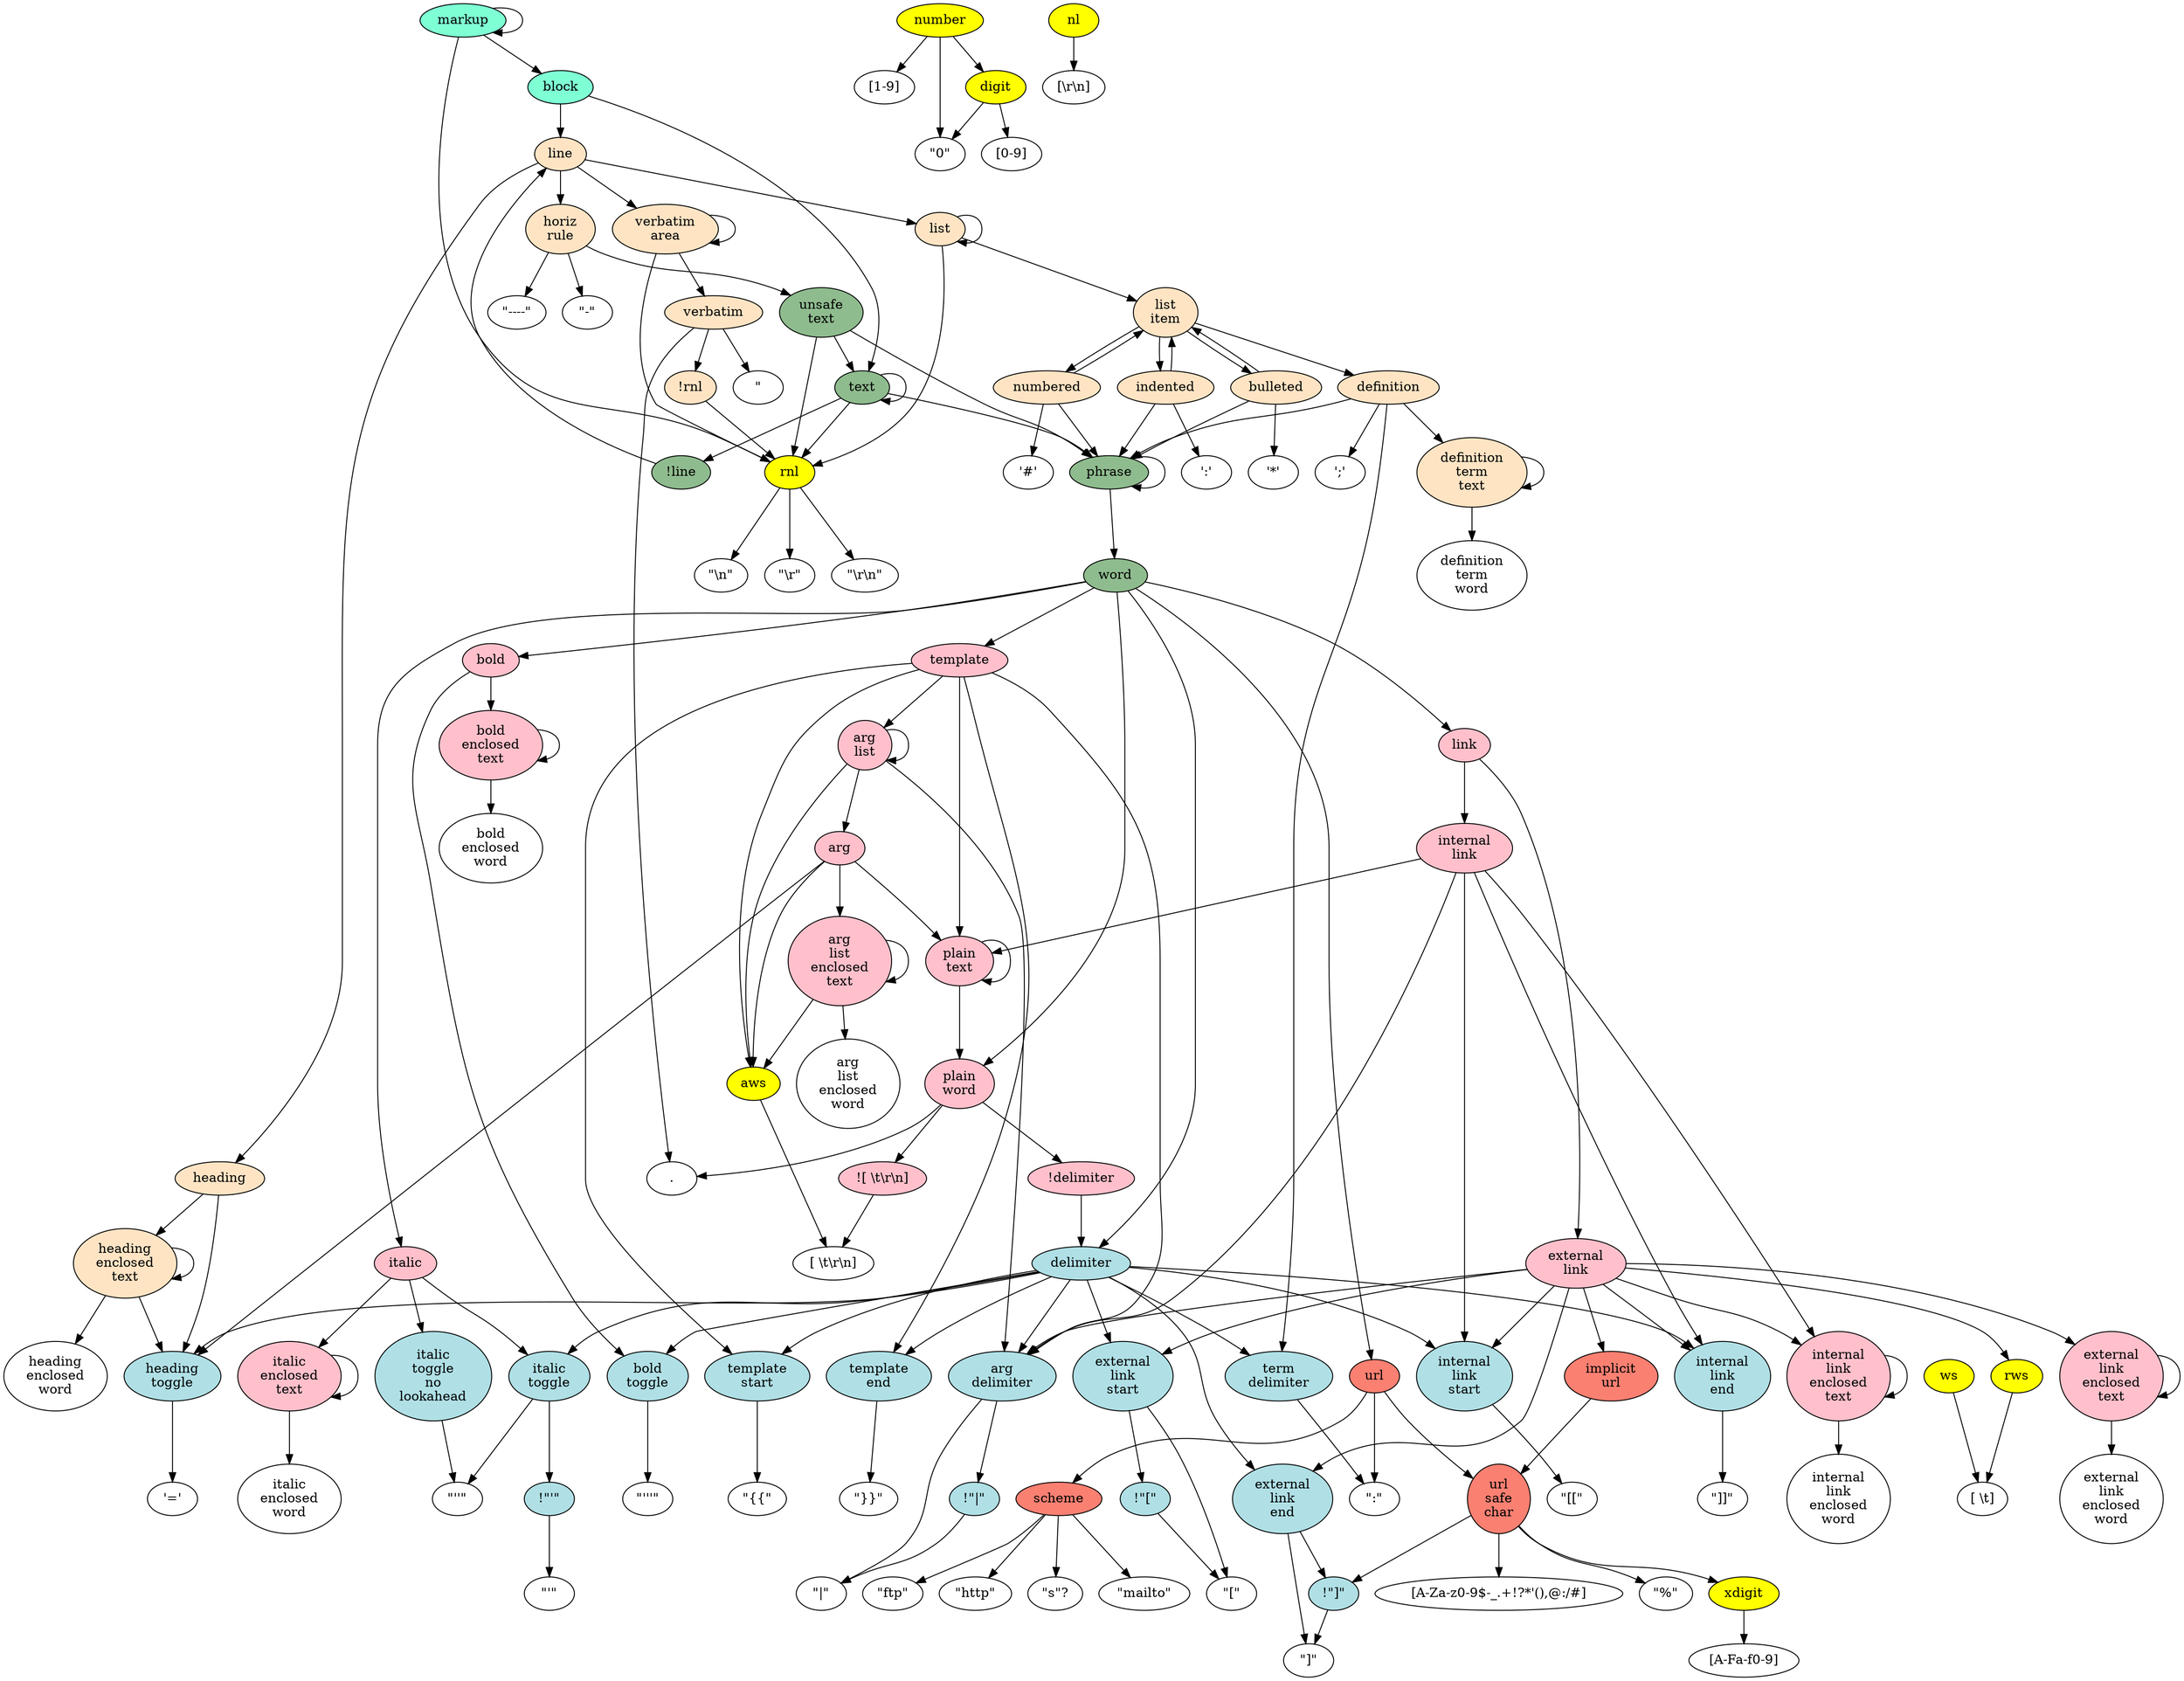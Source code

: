 digraph language {
"markup" [style = filled, fillcolor = aquamarine];
"markup" -> "block";
"markup" -> "rnl";
"markup" -> "markup";
"block" [style = filled, fillcolor = aquamarine];
"block" -> "line";
"block" -> "text";
"line" [style = filled, fillcolor = bisque];
"line" -> "heading";
"line" -> "list";
"line" -> "verbatim\narea";
"line" -> "horiz\nrule";
"heading" [style = filled, fillcolor = bisque];
"heading" -> "heading\ntoggle";
"heading" -> "heading\nenclosed\ntext";
"heading\nenclosed\ntext" [style = filled, fillcolor = bisque];
"heading\nenclosed\ntext" -> "heading\ntoggle";
"heading\nenclosed\ntext" -> "heading\nenclosed\ntext";
"heading\nenclosed\ntext" -> "heading\nenclosed\nword";
"list" [style = filled, fillcolor = bisque];
"list" -> "list\nitem";
"list" -> "rnl";
"list" -> "list";
"list\nitem" [style = filled, fillcolor = bisque];
"list\nitem" -> "bulleted";
"list\nitem" -> "numbered";
"list\nitem" -> "indented";
"list\nitem" -> "definition";
"bulleted" [style = filled, fillcolor = bisque];
"bulleted" -> "'*'";
"bulleted" -> "list\nitem";
"bulleted" -> "phrase";
"numbered" [style = filled, fillcolor = bisque];
"numbered" -> "'#'";
"numbered" -> "list\nitem";
"numbered" -> "phrase";
"indented" [style = filled, fillcolor = bisque];
"indented" -> "':'";
"indented" -> "list\nitem";
"indented" -> "phrase";
"definition" [style = filled, fillcolor = bisque];
"definition" -> "';'";
"definition" -> "definition\nterm\ntext";
"definition" -> "term\ndelimiter";
"definition" -> "phrase";
"definition\nterm\ntext" [style = filled, fillcolor = bisque];
"definition\nterm\ntext" -> "definition\nterm\nword";
"definition\nterm\ntext" -> "definition\nterm\ntext";
"verbatim\narea" [style = filled, fillcolor = bisque];
"verbatim\narea" -> "verbatim";
"verbatim\narea" -> "rnl";
"verbatim\narea" -> "verbatim\narea";
"verbatim" [style = filled, fillcolor = bisque];
"verbatim" -> "\"";
"verbatim" -> "!rnl";
"!rnl" [style = filled, fillcolor = bisque];
"!rnl" -> "rnl";
"verbatim" -> ".";
"horiz\nrule" [style = filled, fillcolor = bisque];
"horiz\nrule" -> "\"----\"";
"horiz\nrule" -> "\"-\"";
"horiz\nrule" -> "unsafe\ntext";
"text" [style = filled, fillcolor = darkseagreen];
"text" -> "!line";
"!line" [style = filled, fillcolor = darkseagreen];
"!line" -> "line";
"text" -> "phrase";
"text" -> "rnl";
"text" -> "text";
"unsafe\ntext" [style = filled, fillcolor = darkseagreen];
"unsafe\ntext" -> "phrase";
"unsafe\ntext" -> "rnl";
"unsafe\ntext" -> "text";
"phrase" [style = filled, fillcolor = darkseagreen];
"phrase" -> "word";
"phrase" -> "phrase";
"word" [style = filled, fillcolor = darkseagreen];
"word" -> "bold";
"word" -> "italic";
"word" -> "link";
"word" -> "template";
"word" -> "url";
"word" -> "plain\nword";
"word" -> "delimiter";
"bold" [style = filled, fillcolor = pink];
"bold" -> "bold\ntoggle";
"bold" -> "bold\nenclosed\ntext";
"bold\nenclosed\ntext" [style = filled, fillcolor = pink];
"bold\nenclosed\ntext" -> "bold\nenclosed\nword";
"bold\nenclosed\ntext" -> "bold\nenclosed\ntext";
"italic" [style = filled, fillcolor = pink];
"italic" -> "italic\ntoggle";
"italic" -> "italic\nenclosed\ntext";
"italic" -> "italic\ntoggle\nno\nlookahead";
"italic\nenclosed\ntext" [style = filled, fillcolor = pink];
"italic\nenclosed\ntext" -> "italic\nenclosed\nword";
"italic\nenclosed\ntext" -> "italic\nenclosed\ntext";
"link" [style = filled, fillcolor = pink];
"link" -> "internal\nlink";
"link" -> "external\nlink";
"internal\nlink" [style = filled, fillcolor = pink];
"internal\nlink" -> "internal\nlink\nstart";
"internal\nlink" -> "plain\ntext";
"internal\nlink" -> "arg\ndelimiter";
"internal\nlink" -> "internal\nlink\nenclosed\ntext";
"internal\nlink" -> "internal\nlink\nend";
"internal\nlink\nenclosed\ntext" [style = filled, fillcolor = pink];
"internal\nlink\nenclosed\ntext" -> "internal\nlink\nenclosed\nword";
"internal\nlink\nenclosed\ntext" -> "internal\nlink\nenclosed\ntext";
"external\nlink" [style = filled, fillcolor = pink];
"external\nlink" -> "external\nlink\nstart";
"external\nlink" -> "implicit\nurl";
"external\nlink" -> "rws";
"external\nlink" -> "external\nlink\nenclosed\ntext";
"external\nlink" -> "external\nlink\nend";
"external\nlink" -> "internal\nlink\nstart";
"external\nlink" -> "arg\ndelimiter";
"external\nlink" -> "internal\nlink\nenclosed\ntext";
"external\nlink" -> "internal\nlink\nend";
"external\nlink\nenclosed\ntext" [style = filled, fillcolor = pink];
"external\nlink\nenclosed\ntext" -> "external\nlink\nenclosed\nword";
"external\nlink\nenclosed\ntext" -> "external\nlink\nenclosed\ntext";
"template" [style = filled, fillcolor = pink];
"template" -> "template\nstart";
"template" -> "aws";
"template" -> "plain\ntext";
"template" -> "arg\ndelimiter";
"template" -> "arg\nlist";
"template" -> "template\nend";
"arg\nlist" [style = filled, fillcolor = pink];
"arg\nlist" -> "arg";
"arg\nlist" -> "aws";
"arg\nlist" -> "arg\ndelimiter";
"arg\nlist" -> "arg\nlist";
"arg" [style = filled, fillcolor = pink];
"arg" -> "plain\ntext";
"arg" -> "aws";
"arg" -> "heading\ntoggle";
"arg" -> "arg\nlist\nenclosed\ntext";
"arg\nlist\nenclosed\ntext" [style = filled, fillcolor = pink];
"arg\nlist\nenclosed\ntext" -> "arg\nlist\nenclosed\nword";
"arg\nlist\nenclosed\ntext" -> "aws";
"arg\nlist\nenclosed\ntext" -> "arg\nlist\nenclosed\ntext";
"plain\ntext" [style = filled, fillcolor = pink];
"plain\ntext" -> "plain\nword";
"plain\ntext" -> "plain\ntext";
"plain\nword" [style = filled, fillcolor = pink];
"plain\nword" -> "!delimiter";
"!delimiter" [style = filled, fillcolor = pink];
"!delimiter" -> "delimiter";
"plain\nword" -> "![ \\t\\r\\n]";
"![ \\t\\r\\n]" [style = filled, fillcolor = pink];
"![ \\t\\r\\n]" -> "[ \\t\\r\\n]";
"plain\nword" -> ".";
"delimiter" [style = filled, fillcolor = powderblue];
"delimiter" -> "bold\ntoggle";
"delimiter" -> "italic\ntoggle";
"delimiter" -> "heading\ntoggle";
"delimiter" -> "internal\nlink\nstart";
"delimiter" -> "internal\nlink\nend";
"delimiter" -> "external\nlink\nstart";
"delimiter" -> "external\nlink\nend";
"delimiter" -> "template\nstart";
"delimiter" -> "template\nend";
"delimiter" -> "arg\ndelimiter";
"delimiter" -> "term\ndelimiter";
"bold\ntoggle" [style = filled, fillcolor = powderblue];
"bold\ntoggle" -> "\"'''\"";
"italic\ntoggle" [style = filled, fillcolor = powderblue];
"italic\ntoggle" -> "\"''\"";
"italic\ntoggle" -> "!\"'\"";
"!\"'\"" [style = filled, fillcolor = powderblue];
"!\"'\"" -> "\"'\"";
"italic\ntoggle\nno\nlookahead" [style = filled, fillcolor = powderblue];
"italic\ntoggle\nno\nlookahead" -> "\"''\"";
"heading\ntoggle" [style = filled, fillcolor = powderblue];
"heading\ntoggle" -> "'='";
"internal\nlink\nstart" [style = filled, fillcolor = powderblue];
"internal\nlink\nstart" -> "\"[[\"";
"internal\nlink\nend" [style = filled, fillcolor = powderblue];
"internal\nlink\nend" -> "\"]]\"";
"external\nlink\nstart" [style = filled, fillcolor = powderblue];
"external\nlink\nstart" -> "\"[\"";
"external\nlink\nstart" -> "!\"[\"";
"!\"[\"" [style = filled, fillcolor = powderblue];
"!\"[\"" -> "\"[\"";
"external\nlink\nend" [style = filled, fillcolor = powderblue];
"external\nlink\nend" -> "\"]\"";
"external\nlink\nend" -> "!\"]\"";
"!\"]\"" [style = filled, fillcolor = powderblue];
"!\"]\"" -> "\"]\"";
"template\nstart" [style = filled, fillcolor = powderblue];
"template\nstart" -> "\"{{\"";
"template\nend" [style = filled, fillcolor = powderblue];
"template\nend" -> "\"}}\"";
"arg\ndelimiter" [style = filled, fillcolor = powderblue];
"arg\ndelimiter" -> "\"|\"";
"arg\ndelimiter" -> "!\"|\"";
"!\"|\"" [style = filled, fillcolor = powderblue];
"!\"|\"" -> "\"|\"";
"term\ndelimiter" [style = filled, fillcolor = powderblue];
"term\ndelimiter" -> "\":\"";
"implicit\nurl" [style = filled, fillcolor = salmon];
"implicit\nurl" -> "url\nsafe\nchar";
"url" [style = filled, fillcolor = salmon];
"url" -> "scheme";
"url" -> "\":\"";
"url" -> "url\nsafe\nchar";
"url\nsafe\nchar" [style = filled, fillcolor = salmon];
"url\nsafe\nchar" -> "!\"]\"";
"url\nsafe\nchar" -> "[A-Za-z0-9$-_.+!?*'(),@:/#]";
"url\nsafe\nchar" -> "\"%\"";
"url\nsafe\nchar" -> "xdigit";
"scheme" [style = filled, fillcolor = salmon];
"scheme" -> "\"http\"";
"scheme" -> "\"s\"?";
"scheme" -> "\"mailto\"";
"scheme" -> "\"ftp\"";
"number" [style = filled, fillcolor = yellow];
"number" -> "[1-9]";
"number" -> "digit";
"number" -> "\"0\"";
"digit" [style = filled, fillcolor = yellow];
"digit" -> "[0-9]";
"digit" -> "\"0\"";
"xdigit" [style = filled, fillcolor = yellow];
"xdigit" -> "[A-Fa-f0-9]";
"rnl" [style = filled, fillcolor = yellow];
"rnl" -> "\"\\r\\n\"";
"rnl" -> "\"\\n\"";
"rnl" -> "\"\\r\"";
"nl" [style = filled, fillcolor = yellow];
"nl" -> "[\\r\\n]";
"aws" [style = filled, fillcolor = yellow];
"aws" -> "[ \\t\\r\\n]";
"rws" [style = filled, fillcolor = yellow];
"rws" -> "[ \\t]";
"ws" [style = filled, fillcolor = yellow];
"ws" -> "[ \\t]";
}
